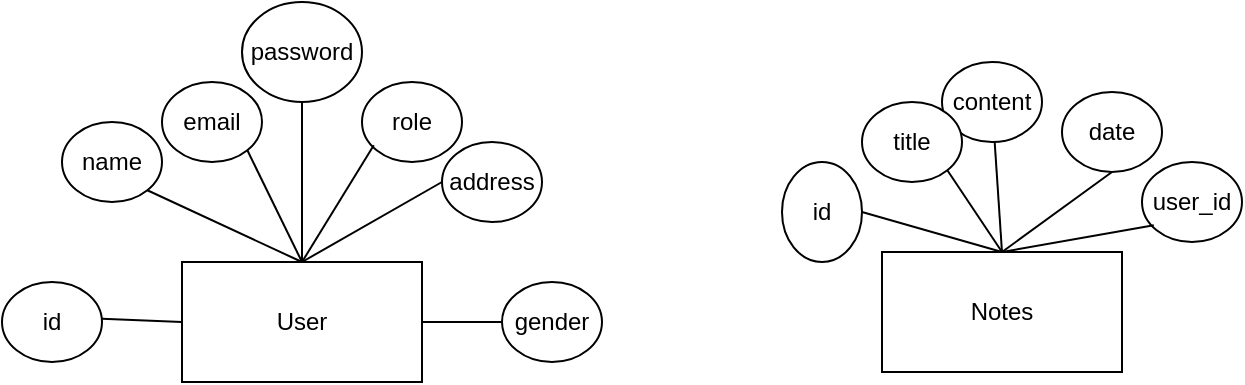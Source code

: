 <mxfile version="24.8.6">
  <diagram name="Page-1" id="676go7eMDt2_L950SBf1">
    <mxGraphModel dx="918" dy="638" grid="1" gridSize="10" guides="1" tooltips="1" connect="1" arrows="1" fold="1" page="1" pageScale="1" pageWidth="850" pageHeight="1100" math="0" shadow="0">
      <root>
        <mxCell id="0" />
        <mxCell id="1" parent="0" />
        <mxCell id="ieHxNAg3_DzlAvknqoRB-2" value="&lt;div&gt;User&lt;/div&gt;" style="rounded=0;whiteSpace=wrap;html=1;" vertex="1" parent="1">
          <mxGeometry x="120" y="240" width="120" height="60" as="geometry" />
        </mxCell>
        <mxCell id="ieHxNAg3_DzlAvknqoRB-3" value="id" style="ellipse;whiteSpace=wrap;html=1;" vertex="1" parent="1">
          <mxGeometry x="30" y="250" width="50" height="40" as="geometry" />
        </mxCell>
        <mxCell id="ieHxNAg3_DzlAvknqoRB-4" value="&lt;div&gt;role&lt;/div&gt;" style="ellipse;whiteSpace=wrap;html=1;" vertex="1" parent="1">
          <mxGeometry x="210" y="150" width="50" height="40" as="geometry" />
        </mxCell>
        <mxCell id="ieHxNAg3_DzlAvknqoRB-7" value="password" style="ellipse;whiteSpace=wrap;html=1;" vertex="1" parent="1">
          <mxGeometry x="150" y="110" width="60" height="50" as="geometry" />
        </mxCell>
        <mxCell id="ieHxNAg3_DzlAvknqoRB-8" value="&lt;div&gt;email&lt;/div&gt;" style="ellipse;whiteSpace=wrap;html=1;" vertex="1" parent="1">
          <mxGeometry x="110" y="150" width="50" height="40" as="geometry" />
        </mxCell>
        <mxCell id="ieHxNAg3_DzlAvknqoRB-9" value="&lt;div&gt;gender&lt;/div&gt;" style="ellipse;whiteSpace=wrap;html=1;" vertex="1" parent="1">
          <mxGeometry x="280" y="250" width="50" height="40" as="geometry" />
        </mxCell>
        <mxCell id="ieHxNAg3_DzlAvknqoRB-10" value="address" style="ellipse;whiteSpace=wrap;html=1;" vertex="1" parent="1">
          <mxGeometry x="250" y="180" width="50" height="40" as="geometry" />
        </mxCell>
        <mxCell id="ieHxNAg3_DzlAvknqoRB-12" value="name" style="ellipse;whiteSpace=wrap;html=1;" vertex="1" parent="1">
          <mxGeometry x="60" y="170" width="50" height="40" as="geometry" />
        </mxCell>
        <mxCell id="ieHxNAg3_DzlAvknqoRB-20" value="" style="endArrow=none;html=1;rounded=0;exitX=0.998;exitY=0.458;exitDx=0;exitDy=0;exitPerimeter=0;entryX=0;entryY=0.5;entryDx=0;entryDy=0;" edge="1" parent="1" source="ieHxNAg3_DzlAvknqoRB-3" target="ieHxNAg3_DzlAvknqoRB-2">
          <mxGeometry width="50" height="50" relative="1" as="geometry">
            <mxPoint x="80" y="290" as="sourcePoint" />
            <mxPoint x="130" y="240" as="targetPoint" />
          </mxGeometry>
        </mxCell>
        <mxCell id="ieHxNAg3_DzlAvknqoRB-21" value="" style="endArrow=none;html=1;rounded=0;entryX=0.5;entryY=0;entryDx=0;entryDy=0;exitX=1;exitY=1;exitDx=0;exitDy=0;" edge="1" parent="1" source="ieHxNAg3_DzlAvknqoRB-12" target="ieHxNAg3_DzlAvknqoRB-2">
          <mxGeometry width="50" height="50" relative="1" as="geometry">
            <mxPoint x="30" y="210" as="sourcePoint" />
            <mxPoint x="80" y="160" as="targetPoint" />
          </mxGeometry>
        </mxCell>
        <mxCell id="ieHxNAg3_DzlAvknqoRB-22" value="" style="endArrow=none;html=1;rounded=0;entryX=0.5;entryY=0;entryDx=0;entryDy=0;exitX=1;exitY=1;exitDx=0;exitDy=0;" edge="1" parent="1" source="ieHxNAg3_DzlAvknqoRB-8" target="ieHxNAg3_DzlAvknqoRB-2">
          <mxGeometry width="50" height="50" relative="1" as="geometry">
            <mxPoint x="120" y="190" as="sourcePoint" />
            <mxPoint x="217" y="226" as="targetPoint" />
          </mxGeometry>
        </mxCell>
        <mxCell id="ieHxNAg3_DzlAvknqoRB-23" value="" style="endArrow=none;html=1;rounded=0;entryX=0.5;entryY=0;entryDx=0;entryDy=0;exitX=0.5;exitY=1;exitDx=0;exitDy=0;" edge="1" parent="1" source="ieHxNAg3_DzlAvknqoRB-7" target="ieHxNAg3_DzlAvknqoRB-2">
          <mxGeometry width="50" height="50" relative="1" as="geometry">
            <mxPoint x="143" y="154" as="sourcePoint" />
            <mxPoint x="190" y="250" as="targetPoint" />
          </mxGeometry>
        </mxCell>
        <mxCell id="ieHxNAg3_DzlAvknqoRB-24" value="" style="endArrow=none;html=1;rounded=0;exitX=0.118;exitY=0.79;exitDx=0;exitDy=0;exitPerimeter=0;" edge="1" parent="1" source="ieHxNAg3_DzlAvknqoRB-4">
          <mxGeometry width="50" height="50" relative="1" as="geometry">
            <mxPoint x="190" y="140" as="sourcePoint" />
            <mxPoint x="180" y="240" as="targetPoint" />
          </mxGeometry>
        </mxCell>
        <mxCell id="ieHxNAg3_DzlAvknqoRB-25" value="" style="endArrow=none;html=1;rounded=0;exitX=0;exitY=0.5;exitDx=0;exitDy=0;" edge="1" parent="1" source="ieHxNAg3_DzlAvknqoRB-10">
          <mxGeometry width="50" height="50" relative="1" as="geometry">
            <mxPoint x="236" y="152" as="sourcePoint" />
            <mxPoint x="180" y="240" as="targetPoint" />
          </mxGeometry>
        </mxCell>
        <mxCell id="ieHxNAg3_DzlAvknqoRB-26" value="" style="endArrow=none;html=1;rounded=0;entryX=1;entryY=0.5;entryDx=0;entryDy=0;exitX=0;exitY=0.5;exitDx=0;exitDy=0;" edge="1" parent="1" source="ieHxNAg3_DzlAvknqoRB-9" target="ieHxNAg3_DzlAvknqoRB-2">
          <mxGeometry width="50" height="50" relative="1" as="geometry">
            <mxPoint x="270" y="200" as="sourcePoint" />
            <mxPoint x="220" y="280" as="targetPoint" />
          </mxGeometry>
        </mxCell>
        <mxCell id="ieHxNAg3_DzlAvknqoRB-27" value="Notes" style="rounded=0;whiteSpace=wrap;html=1;" vertex="1" parent="1">
          <mxGeometry x="470" y="235" width="120" height="60" as="geometry" />
        </mxCell>
        <mxCell id="ieHxNAg3_DzlAvknqoRB-28" value="id" style="ellipse;whiteSpace=wrap;html=1;direction=south;" vertex="1" parent="1">
          <mxGeometry x="420" y="190" width="40" height="50" as="geometry" />
        </mxCell>
        <mxCell id="ieHxNAg3_DzlAvknqoRB-29" value="user_id" style="ellipse;whiteSpace=wrap;html=1;" vertex="1" parent="1">
          <mxGeometry x="600" y="190" width="50" height="40" as="geometry" />
        </mxCell>
        <mxCell id="ieHxNAg3_DzlAvknqoRB-30" value="date" style="ellipse;whiteSpace=wrap;html=1;" vertex="1" parent="1">
          <mxGeometry x="560" y="155" width="50" height="40" as="geometry" />
        </mxCell>
        <mxCell id="ieHxNAg3_DzlAvknqoRB-31" value="content" style="ellipse;whiteSpace=wrap;html=1;" vertex="1" parent="1">
          <mxGeometry x="500" y="140" width="50" height="40" as="geometry" />
        </mxCell>
        <mxCell id="ieHxNAg3_DzlAvknqoRB-34" value="title" style="ellipse;whiteSpace=wrap;html=1;" vertex="1" parent="1">
          <mxGeometry x="460" y="160" width="50" height="40" as="geometry" />
        </mxCell>
        <mxCell id="ieHxNAg3_DzlAvknqoRB-36" value="" style="endArrow=none;html=1;rounded=0;entryX=0.5;entryY=0;entryDx=0;entryDy=0;exitX=1;exitY=1;exitDx=0;exitDy=0;" edge="1" parent="1" source="ieHxNAg3_DzlAvknqoRB-34" target="ieHxNAg3_DzlAvknqoRB-27">
          <mxGeometry width="50" height="50" relative="1" as="geometry">
            <mxPoint x="380" y="205" as="sourcePoint" />
            <mxPoint x="430" y="155" as="targetPoint" />
          </mxGeometry>
        </mxCell>
        <mxCell id="ieHxNAg3_DzlAvknqoRB-37" value="" style="endArrow=none;html=1;rounded=0;entryX=0.5;entryY=0;entryDx=0;entryDy=0;" edge="1" parent="1" source="ieHxNAg3_DzlAvknqoRB-31" target="ieHxNAg3_DzlAvknqoRB-27">
          <mxGeometry width="50" height="50" relative="1" as="geometry">
            <mxPoint x="470" y="185" as="sourcePoint" />
            <mxPoint x="567" y="221" as="targetPoint" />
          </mxGeometry>
        </mxCell>
        <mxCell id="ieHxNAg3_DzlAvknqoRB-38" value="" style="endArrow=none;html=1;rounded=0;entryX=0.5;entryY=0;entryDx=0;entryDy=0;exitX=0.5;exitY=1;exitDx=0;exitDy=0;" edge="1" parent="1" source="ieHxNAg3_DzlAvknqoRB-30" target="ieHxNAg3_DzlAvknqoRB-27">
          <mxGeometry width="50" height="50" relative="1" as="geometry">
            <mxPoint x="493" y="149" as="sourcePoint" />
            <mxPoint x="540" y="245" as="targetPoint" />
          </mxGeometry>
        </mxCell>
        <mxCell id="ieHxNAg3_DzlAvknqoRB-39" value="" style="endArrow=none;html=1;rounded=0;exitX=0.118;exitY=0.79;exitDx=0;exitDy=0;exitPerimeter=0;" edge="1" parent="1" source="ieHxNAg3_DzlAvknqoRB-29">
          <mxGeometry width="50" height="50" relative="1" as="geometry">
            <mxPoint x="540" y="135" as="sourcePoint" />
            <mxPoint x="530" y="235" as="targetPoint" />
          </mxGeometry>
        </mxCell>
        <mxCell id="ieHxNAg3_DzlAvknqoRB-43" value="" style="endArrow=none;html=1;rounded=0;exitX=0.5;exitY=0;exitDx=0;exitDy=0;entryX=0.5;entryY=0;entryDx=0;entryDy=0;" edge="1" parent="1" source="ieHxNAg3_DzlAvknqoRB-28" target="ieHxNAg3_DzlAvknqoRB-27">
          <mxGeometry width="50" height="50" relative="1" as="geometry">
            <mxPoint x="493" y="204" as="sourcePoint" />
            <mxPoint x="530" y="230" as="targetPoint" />
          </mxGeometry>
        </mxCell>
      </root>
    </mxGraphModel>
  </diagram>
</mxfile>
